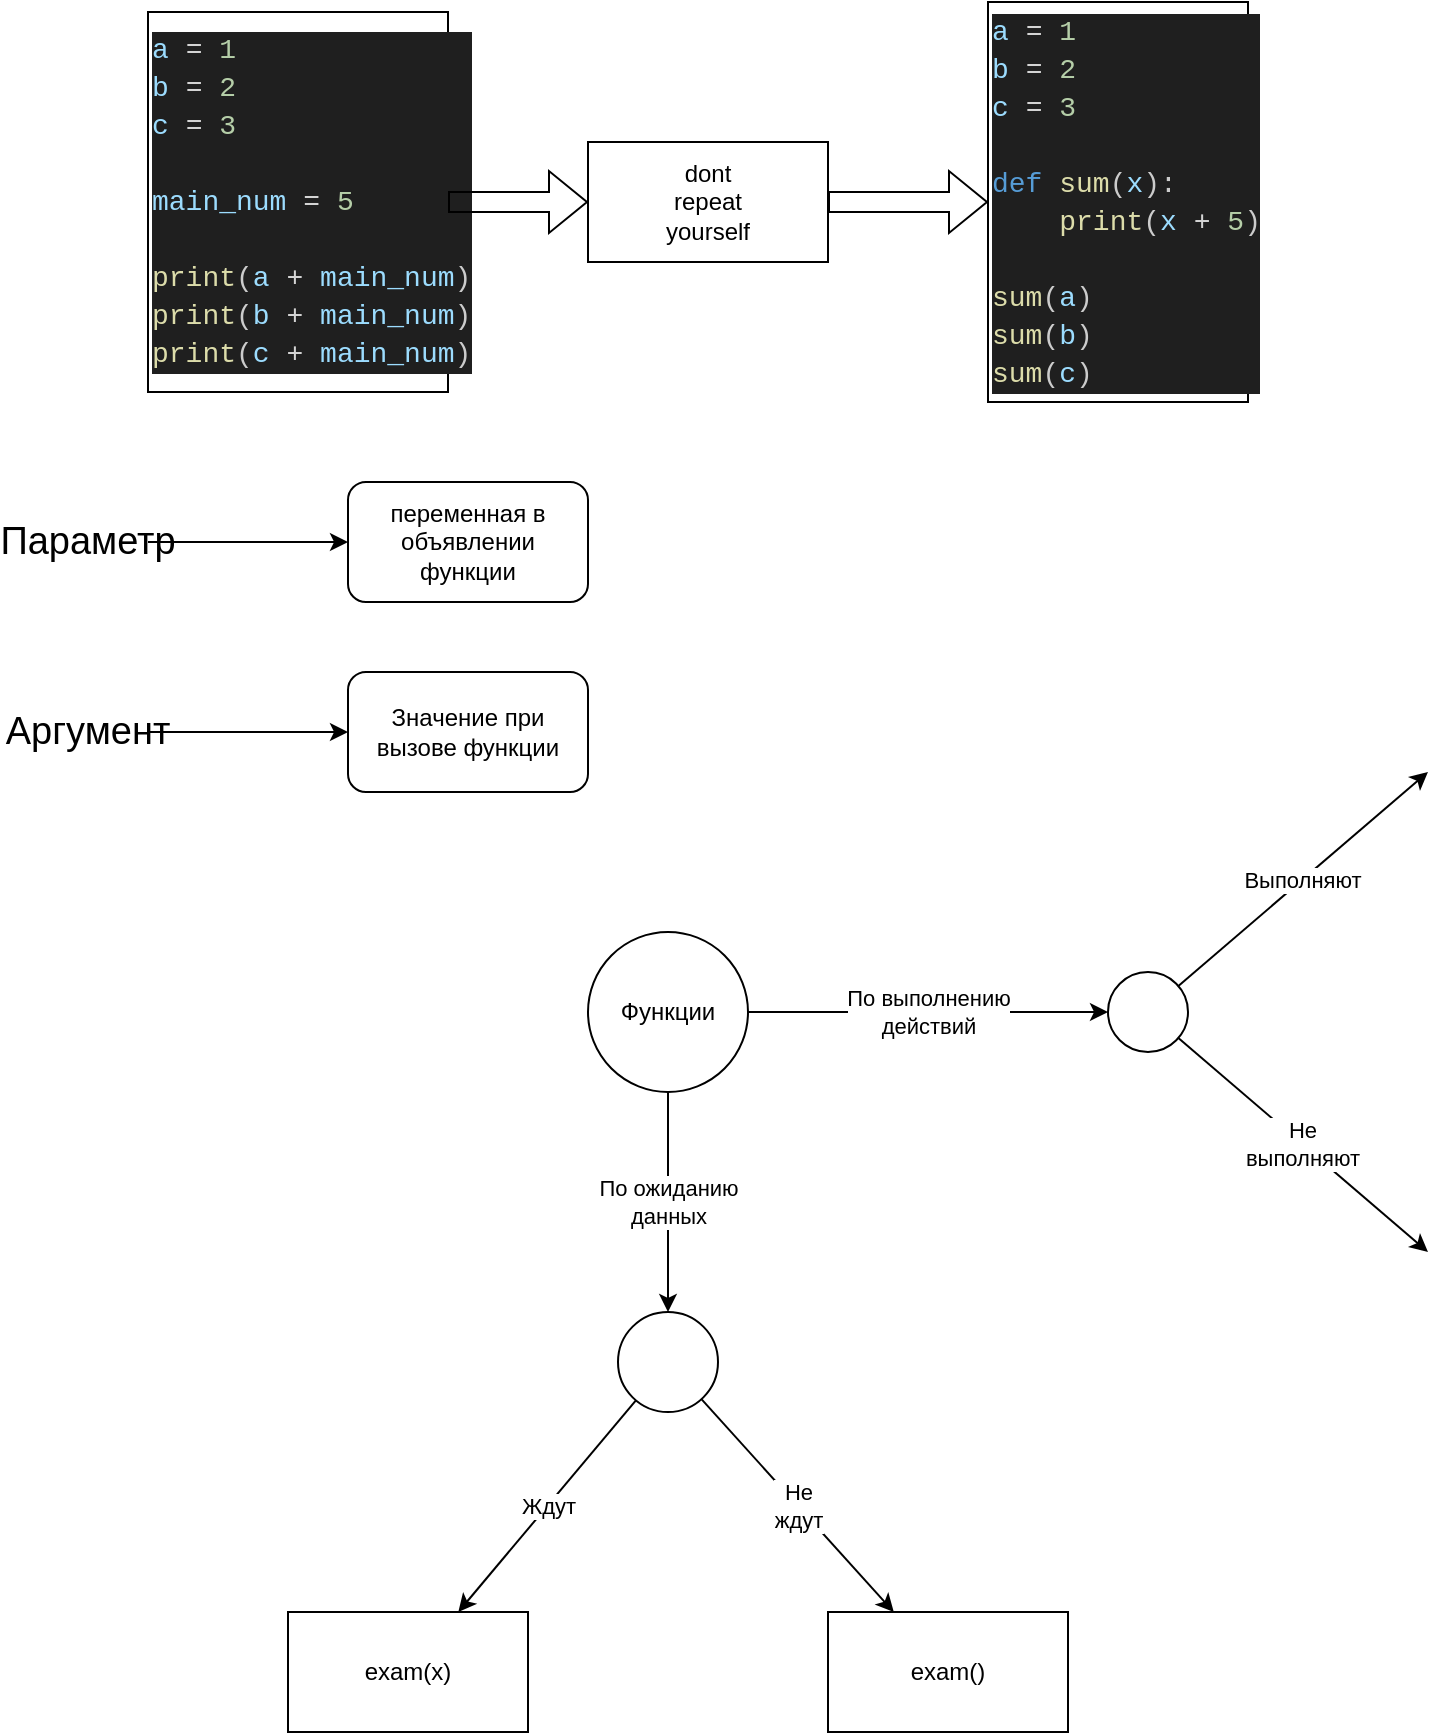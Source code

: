 <mxfile version="26.0.4">
  <diagram name="Страница — 1" id="F4xYGNjqJ55h0fLygHsa">
    <mxGraphModel dx="792" dy="1105" grid="1" gridSize="10" guides="1" tooltips="1" connect="1" arrows="1" fold="1" page="1" pageScale="1" pageWidth="827" pageHeight="1169" math="0" shadow="0">
      <root>
        <mxCell id="0" />
        <mxCell id="1" parent="0" />
        <mxCell id="PdE7J9LeV0nIwY1Sg6r1-1" value="Функции" style="ellipse;whiteSpace=wrap;html=1;aspect=fixed;" vertex="1" parent="1">
          <mxGeometry x="330" y="700" width="80" height="80" as="geometry" />
        </mxCell>
        <mxCell id="PdE7J9LeV0nIwY1Sg6r1-2" value="&lt;div style=&quot;color: rgb(204, 204, 204); background-color: rgb(31, 31, 31); font-family: Consolas, &amp;quot;Courier New&amp;quot;, monospace; font-size: 14px; line-height: 19px; white-space: pre;&quot;&gt;&lt;div&gt;&lt;span style=&quot;color: #9cdcfe;&quot;&gt;a&lt;/span&gt; &lt;span style=&quot;color: #d4d4d4;&quot;&gt;=&lt;/span&gt; &lt;span style=&quot;color: #b5cea8;&quot;&gt;1&lt;/span&gt;&lt;/div&gt;&lt;div&gt;&lt;span style=&quot;color: #9cdcfe;&quot;&gt;b&lt;/span&gt; &lt;span style=&quot;color: #d4d4d4;&quot;&gt;=&lt;/span&gt; &lt;span style=&quot;color: #b5cea8;&quot;&gt;2&lt;/span&gt;&lt;/div&gt;&lt;div&gt;&lt;span style=&quot;color: #9cdcfe;&quot;&gt;c&lt;/span&gt; &lt;span style=&quot;color: #d4d4d4;&quot;&gt;=&lt;/span&gt; &lt;span style=&quot;color: #b5cea8;&quot;&gt;3&lt;/span&gt;&lt;/div&gt;&lt;br&gt;&lt;div&gt;&lt;span style=&quot;color: #9cdcfe;&quot;&gt;main_num&lt;/span&gt; &lt;span style=&quot;color: #d4d4d4;&quot;&gt;=&lt;/span&gt; &lt;span style=&quot;color: #b5cea8;&quot;&gt;5&lt;/span&gt;&lt;/div&gt;&lt;br&gt;&lt;div&gt;&lt;span style=&quot;color: #dcdcaa;&quot;&gt;print&lt;/span&gt;(&lt;span style=&quot;color: #9cdcfe;&quot;&gt;a&lt;/span&gt; &lt;span style=&quot;color: #d4d4d4;&quot;&gt;+&lt;/span&gt; &lt;span style=&quot;color: #9cdcfe;&quot;&gt;main_num&lt;/span&gt;)&lt;/div&gt;&lt;div&gt;&lt;span style=&quot;color: #dcdcaa;&quot;&gt;print&lt;/span&gt;(&lt;span style=&quot;color: #9cdcfe;&quot;&gt;b&lt;/span&gt; &lt;span style=&quot;color: #d4d4d4;&quot;&gt;+&lt;/span&gt; &lt;span style=&quot;color: #9cdcfe;&quot;&gt;main_num&lt;/span&gt;)&lt;/div&gt;&lt;div&gt;&lt;span style=&quot;color: #dcdcaa;&quot;&gt;print&lt;/span&gt;(&lt;span style=&quot;color: #9cdcfe;&quot;&gt;c&lt;/span&gt; &lt;span style=&quot;color: #d4d4d4;&quot;&gt;+&lt;/span&gt; &lt;span style=&quot;color: #9cdcfe;&quot;&gt;main_num&lt;/span&gt;)&lt;/div&gt;&lt;/div&gt;" style="rounded=0;whiteSpace=wrap;html=1;align=left;" vertex="1" parent="1">
          <mxGeometry x="110" y="240" width="150" height="190" as="geometry" />
        </mxCell>
        <mxCell id="PdE7J9LeV0nIwY1Sg6r1-3" value="dont&lt;div&gt;repeat&lt;/div&gt;&lt;div&gt;yourself&lt;/div&gt;" style="rounded=0;whiteSpace=wrap;html=1;" vertex="1" parent="1">
          <mxGeometry x="330" y="305" width="120" height="60" as="geometry" />
        </mxCell>
        <mxCell id="PdE7J9LeV0nIwY1Sg6r1-4" value="" style="shape=flexArrow;endArrow=classic;html=1;rounded=0;" edge="1" parent="1" source="PdE7J9LeV0nIwY1Sg6r1-2" target="PdE7J9LeV0nIwY1Sg6r1-3">
          <mxGeometry width="50" height="50" relative="1" as="geometry">
            <mxPoint x="380" y="590" as="sourcePoint" />
            <mxPoint x="430" y="540" as="targetPoint" />
          </mxGeometry>
        </mxCell>
        <mxCell id="PdE7J9LeV0nIwY1Sg6r1-5" value="&lt;div style=&quot;color: rgb(204, 204, 204); background-color: rgb(31, 31, 31); font-family: Consolas, &amp;quot;Courier New&amp;quot;, monospace; font-size: 14px; line-height: 19px; white-space: pre;&quot;&gt;&lt;div&gt;&lt;span style=&quot;color: #9cdcfe;&quot;&gt;a&lt;/span&gt; &lt;span style=&quot;color: #d4d4d4;&quot;&gt;=&lt;/span&gt; &lt;span style=&quot;color: #b5cea8;&quot;&gt;1&lt;/span&gt;&lt;/div&gt;&lt;div&gt;&lt;span style=&quot;color: #9cdcfe;&quot;&gt;b&lt;/span&gt; &lt;span style=&quot;color: #d4d4d4;&quot;&gt;=&lt;/span&gt; &lt;span style=&quot;color: #b5cea8;&quot;&gt;2&lt;/span&gt;&lt;/div&gt;&lt;div&gt;&lt;span style=&quot;color: #9cdcfe;&quot;&gt;c&lt;/span&gt; &lt;span style=&quot;color: #d4d4d4;&quot;&gt;=&lt;/span&gt; &lt;span style=&quot;color: #b5cea8;&quot;&gt;3&lt;/span&gt;&lt;/div&gt;&lt;br&gt;&lt;div&gt;&lt;span style=&quot;color: #569cd6;&quot;&gt;def&lt;/span&gt; &lt;span style=&quot;color: #dcdcaa;&quot;&gt;sum&lt;/span&gt;(&lt;span style=&quot;color: #9cdcfe;&quot;&gt;x&lt;/span&gt;):&lt;/div&gt;&lt;div&gt;&amp;nbsp; &amp;nbsp; &lt;span style=&quot;color: #dcdcaa;&quot;&gt;print&lt;/span&gt;(&lt;span style=&quot;color: #9cdcfe;&quot;&gt;x&lt;/span&gt; &lt;span style=&quot;color: #d4d4d4;&quot;&gt;+&lt;/span&gt; &lt;span style=&quot;color: #b5cea8;&quot;&gt;5&lt;/span&gt;)&lt;/div&gt;&lt;br&gt;&lt;div&gt;&lt;span style=&quot;color: #dcdcaa;&quot;&gt;sum&lt;/span&gt;(&lt;span style=&quot;color: #9cdcfe;&quot;&gt;a&lt;/span&gt;)&lt;/div&gt;&lt;div&gt;&lt;span style=&quot;color: #dcdcaa;&quot;&gt;sum&lt;/span&gt;(&lt;span style=&quot;color: #9cdcfe;&quot;&gt;b&lt;/span&gt;)&lt;/div&gt;&lt;div&gt;&lt;span style=&quot;color: #dcdcaa;&quot;&gt;sum&lt;/span&gt;(&lt;span style=&quot;color: #9cdcfe;&quot;&gt;c&lt;/span&gt;)&lt;/div&gt;&lt;/div&gt;" style="rounded=0;whiteSpace=wrap;html=1;align=left;" vertex="1" parent="1">
          <mxGeometry x="530" y="235" width="130" height="200" as="geometry" />
        </mxCell>
        <mxCell id="PdE7J9LeV0nIwY1Sg6r1-6" value="" style="shape=flexArrow;endArrow=classic;html=1;rounded=0;" edge="1" parent="1" source="PdE7J9LeV0nIwY1Sg6r1-3" target="PdE7J9LeV0nIwY1Sg6r1-5">
          <mxGeometry width="50" height="50" relative="1" as="geometry">
            <mxPoint x="270" y="345" as="sourcePoint" />
            <mxPoint x="340" y="345" as="targetPoint" />
          </mxGeometry>
        </mxCell>
        <mxCell id="PdE7J9LeV0nIwY1Sg6r1-7" value="По ожиданию&lt;div&gt;данных&lt;/div&gt;" style="endArrow=classic;html=1;rounded=0;" edge="1" parent="1" source="PdE7J9LeV0nIwY1Sg6r1-1" target="PdE7J9LeV0nIwY1Sg6r1-8">
          <mxGeometry width="50" height="50" relative="1" as="geometry">
            <mxPoint x="140" y="910" as="sourcePoint" />
            <mxPoint x="370" y="930" as="targetPoint" />
          </mxGeometry>
        </mxCell>
        <mxCell id="PdE7J9LeV0nIwY1Sg6r1-8" value="" style="ellipse;whiteSpace=wrap;html=1;aspect=fixed;" vertex="1" parent="1">
          <mxGeometry x="345" y="890" width="50" height="50" as="geometry" />
        </mxCell>
        <mxCell id="PdE7J9LeV0nIwY1Sg6r1-9" value="Ждут" style="endArrow=classic;html=1;rounded=0;" edge="1" parent="1" source="PdE7J9LeV0nIwY1Sg6r1-8" target="PdE7J9LeV0nIwY1Sg6r1-16">
          <mxGeometry width="50" height="50" relative="1" as="geometry">
            <mxPoint x="340" y="770" as="sourcePoint" />
            <mxPoint x="250" y="1040" as="targetPoint" />
          </mxGeometry>
        </mxCell>
        <mxCell id="PdE7J9LeV0nIwY1Sg6r1-10" value="Не&lt;div&gt;ждут&lt;/div&gt;" style="endArrow=classic;html=1;rounded=0;" edge="1" parent="1" source="PdE7J9LeV0nIwY1Sg6r1-8" target="PdE7J9LeV0nIwY1Sg6r1-15">
          <mxGeometry width="50" height="50" relative="1" as="geometry">
            <mxPoint x="340" y="770" as="sourcePoint" />
            <mxPoint x="480" y="1040" as="targetPoint" />
          </mxGeometry>
        </mxCell>
        <mxCell id="PdE7J9LeV0nIwY1Sg6r1-11" value="По выполнению&lt;div&gt;действий&lt;/div&gt;" style="endArrow=classic;html=1;rounded=0;" edge="1" parent="1" source="PdE7J9LeV0nIwY1Sg6r1-1" target="PdE7J9LeV0nIwY1Sg6r1-12">
          <mxGeometry width="50" height="50" relative="1" as="geometry">
            <mxPoint x="380" y="590" as="sourcePoint" />
            <mxPoint x="590" y="740" as="targetPoint" />
          </mxGeometry>
        </mxCell>
        <mxCell id="PdE7J9LeV0nIwY1Sg6r1-12" value="" style="ellipse;whiteSpace=wrap;html=1;aspect=fixed;" vertex="1" parent="1">
          <mxGeometry x="590" y="720" width="40" height="40" as="geometry" />
        </mxCell>
        <mxCell id="PdE7J9LeV0nIwY1Sg6r1-13" value="Выполняют" style="endArrow=classic;html=1;rounded=0;" edge="1" parent="1" source="PdE7J9LeV0nIwY1Sg6r1-12">
          <mxGeometry width="50" height="50" relative="1" as="geometry">
            <mxPoint x="380" y="590" as="sourcePoint" />
            <mxPoint x="750" y="620" as="targetPoint" />
          </mxGeometry>
        </mxCell>
        <mxCell id="PdE7J9LeV0nIwY1Sg6r1-14" value="Не&lt;div&gt;выполняют&lt;/div&gt;" style="endArrow=classic;html=1;rounded=0;" edge="1" parent="1" source="PdE7J9LeV0nIwY1Sg6r1-12">
          <mxGeometry width="50" height="50" relative="1" as="geometry">
            <mxPoint x="380" y="590" as="sourcePoint" />
            <mxPoint x="750" y="860" as="targetPoint" />
          </mxGeometry>
        </mxCell>
        <mxCell id="PdE7J9LeV0nIwY1Sg6r1-15" value="exam()" style="rounded=0;whiteSpace=wrap;html=1;" vertex="1" parent="1">
          <mxGeometry x="450" y="1040" width="120" height="60" as="geometry" />
        </mxCell>
        <mxCell id="PdE7J9LeV0nIwY1Sg6r1-16" value="exam(x)" style="rounded=0;whiteSpace=wrap;html=1;" vertex="1" parent="1">
          <mxGeometry x="180" y="1040" width="120" height="60" as="geometry" />
        </mxCell>
        <mxCell id="PdE7J9LeV0nIwY1Sg6r1-17" value="Параметр" style="text;html=1;align=center;verticalAlign=middle;whiteSpace=wrap;rounded=0;fontSize=19;" vertex="1" parent="1">
          <mxGeometry x="50" y="490" width="60" height="30" as="geometry" />
        </mxCell>
        <mxCell id="PdE7J9LeV0nIwY1Sg6r1-18" value="Аргумент" style="text;html=1;align=center;verticalAlign=middle;whiteSpace=wrap;rounded=0;fontSize=19;" vertex="1" parent="1">
          <mxGeometry x="50" y="585" width="60" height="30" as="geometry" />
        </mxCell>
        <mxCell id="PdE7J9LeV0nIwY1Sg6r1-19" value="переменная в объявлении функции" style="rounded=1;whiteSpace=wrap;html=1;" vertex="1" parent="1">
          <mxGeometry x="210" y="475" width="120" height="60" as="geometry" />
        </mxCell>
        <mxCell id="PdE7J9LeV0nIwY1Sg6r1-20" value="Значение при вызове функции" style="rounded=1;whiteSpace=wrap;html=1;" vertex="1" parent="1">
          <mxGeometry x="210" y="570" width="120" height="60" as="geometry" />
        </mxCell>
        <mxCell id="PdE7J9LeV0nIwY1Sg6r1-21" value="" style="endArrow=classic;html=1;rounded=0;" edge="1" parent="1" source="PdE7J9LeV0nIwY1Sg6r1-17" target="PdE7J9LeV0nIwY1Sg6r1-19">
          <mxGeometry width="50" height="50" relative="1" as="geometry">
            <mxPoint x="270" y="640" as="sourcePoint" />
            <mxPoint x="320" y="590" as="targetPoint" />
          </mxGeometry>
        </mxCell>
        <mxCell id="PdE7J9LeV0nIwY1Sg6r1-23" value="" style="endArrow=classic;html=1;rounded=0;" edge="1" parent="1" source="PdE7J9LeV0nIwY1Sg6r1-18" target="PdE7J9LeV0nIwY1Sg6r1-20">
          <mxGeometry width="50" height="50" relative="1" as="geometry">
            <mxPoint x="120" y="515" as="sourcePoint" />
            <mxPoint x="220" y="515" as="targetPoint" />
          </mxGeometry>
        </mxCell>
      </root>
    </mxGraphModel>
  </diagram>
</mxfile>
